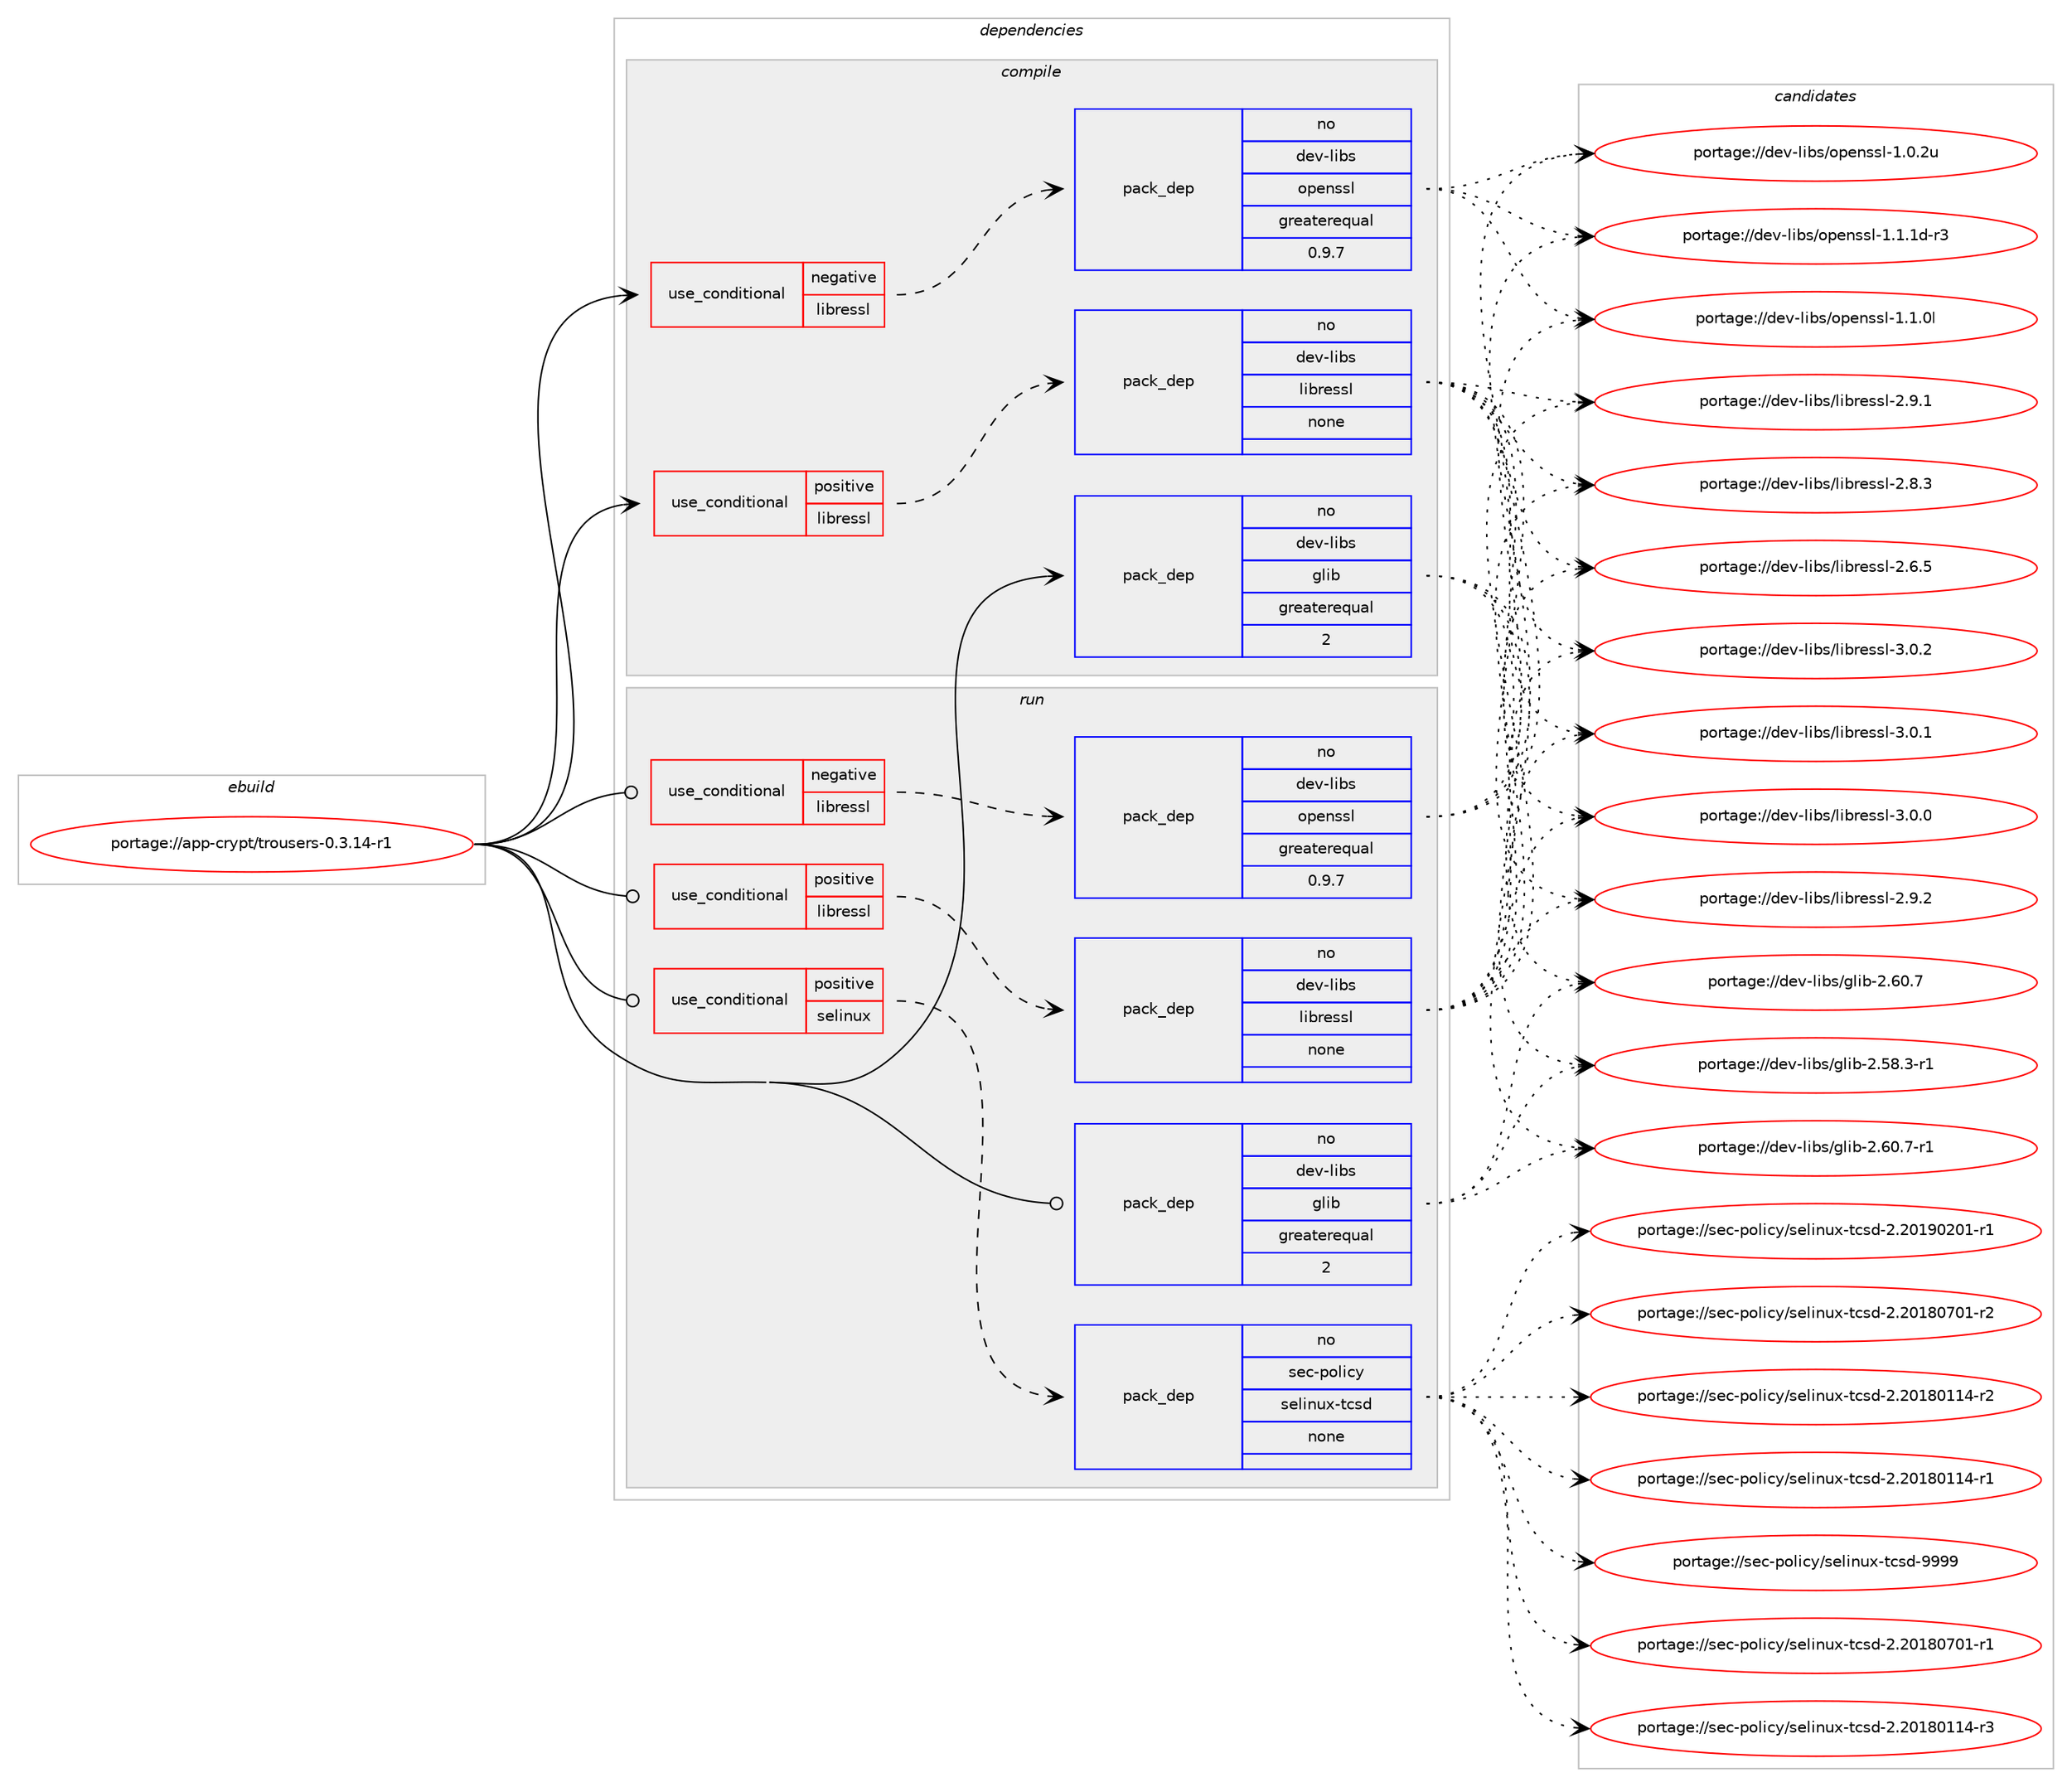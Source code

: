 digraph prolog {

# *************
# Graph options
# *************

newrank=true;
concentrate=true;
compound=true;
graph [rankdir=LR,fontname=Helvetica,fontsize=10,ranksep=1.5];#, ranksep=2.5, nodesep=0.2];
edge  [arrowhead=vee];
node  [fontname=Helvetica,fontsize=10];

# **********
# The ebuild
# **********

subgraph cluster_leftcol {
color=gray;
label=<<i>ebuild</i>>;
id [label="portage://app-crypt/trousers-0.3.14-r1", color=red, width=4, href="../app-crypt/trousers-0.3.14-r1.svg"];
}

# ****************
# The dependencies
# ****************

subgraph cluster_midcol {
color=gray;
label=<<i>dependencies</i>>;
subgraph cluster_compile {
fillcolor="#eeeeee";
style=filled;
label=<<i>compile</i>>;
subgraph cond151076 {
dependency641257 [label=<<TABLE BORDER="0" CELLBORDER="1" CELLSPACING="0" CELLPADDING="4"><TR><TD ROWSPAN="3" CELLPADDING="10">use_conditional</TD></TR><TR><TD>negative</TD></TR><TR><TD>libressl</TD></TR></TABLE>>, shape=none, color=red];
subgraph pack481665 {
dependency641258 [label=<<TABLE BORDER="0" CELLBORDER="1" CELLSPACING="0" CELLPADDING="4" WIDTH="220"><TR><TD ROWSPAN="6" CELLPADDING="30">pack_dep</TD></TR><TR><TD WIDTH="110">no</TD></TR><TR><TD>dev-libs</TD></TR><TR><TD>openssl</TD></TR><TR><TD>greaterequal</TD></TR><TR><TD>0.9.7</TD></TR></TABLE>>, shape=none, color=blue];
}
dependency641257:e -> dependency641258:w [weight=20,style="dashed",arrowhead="vee"];
}
id:e -> dependency641257:w [weight=20,style="solid",arrowhead="vee"];
subgraph cond151077 {
dependency641259 [label=<<TABLE BORDER="0" CELLBORDER="1" CELLSPACING="0" CELLPADDING="4"><TR><TD ROWSPAN="3" CELLPADDING="10">use_conditional</TD></TR><TR><TD>positive</TD></TR><TR><TD>libressl</TD></TR></TABLE>>, shape=none, color=red];
subgraph pack481666 {
dependency641260 [label=<<TABLE BORDER="0" CELLBORDER="1" CELLSPACING="0" CELLPADDING="4" WIDTH="220"><TR><TD ROWSPAN="6" CELLPADDING="30">pack_dep</TD></TR><TR><TD WIDTH="110">no</TD></TR><TR><TD>dev-libs</TD></TR><TR><TD>libressl</TD></TR><TR><TD>none</TD></TR><TR><TD></TD></TR></TABLE>>, shape=none, color=blue];
}
dependency641259:e -> dependency641260:w [weight=20,style="dashed",arrowhead="vee"];
}
id:e -> dependency641259:w [weight=20,style="solid",arrowhead="vee"];
subgraph pack481667 {
dependency641261 [label=<<TABLE BORDER="0" CELLBORDER="1" CELLSPACING="0" CELLPADDING="4" WIDTH="220"><TR><TD ROWSPAN="6" CELLPADDING="30">pack_dep</TD></TR><TR><TD WIDTH="110">no</TD></TR><TR><TD>dev-libs</TD></TR><TR><TD>glib</TD></TR><TR><TD>greaterequal</TD></TR><TR><TD>2</TD></TR></TABLE>>, shape=none, color=blue];
}
id:e -> dependency641261:w [weight=20,style="solid",arrowhead="vee"];
}
subgraph cluster_compileandrun {
fillcolor="#eeeeee";
style=filled;
label=<<i>compile and run</i>>;
}
subgraph cluster_run {
fillcolor="#eeeeee";
style=filled;
label=<<i>run</i>>;
subgraph cond151078 {
dependency641262 [label=<<TABLE BORDER="0" CELLBORDER="1" CELLSPACING="0" CELLPADDING="4"><TR><TD ROWSPAN="3" CELLPADDING="10">use_conditional</TD></TR><TR><TD>negative</TD></TR><TR><TD>libressl</TD></TR></TABLE>>, shape=none, color=red];
subgraph pack481668 {
dependency641263 [label=<<TABLE BORDER="0" CELLBORDER="1" CELLSPACING="0" CELLPADDING="4" WIDTH="220"><TR><TD ROWSPAN="6" CELLPADDING="30">pack_dep</TD></TR><TR><TD WIDTH="110">no</TD></TR><TR><TD>dev-libs</TD></TR><TR><TD>openssl</TD></TR><TR><TD>greaterequal</TD></TR><TR><TD>0.9.7</TD></TR></TABLE>>, shape=none, color=blue];
}
dependency641262:e -> dependency641263:w [weight=20,style="dashed",arrowhead="vee"];
}
id:e -> dependency641262:w [weight=20,style="solid",arrowhead="odot"];
subgraph cond151079 {
dependency641264 [label=<<TABLE BORDER="0" CELLBORDER="1" CELLSPACING="0" CELLPADDING="4"><TR><TD ROWSPAN="3" CELLPADDING="10">use_conditional</TD></TR><TR><TD>positive</TD></TR><TR><TD>libressl</TD></TR></TABLE>>, shape=none, color=red];
subgraph pack481669 {
dependency641265 [label=<<TABLE BORDER="0" CELLBORDER="1" CELLSPACING="0" CELLPADDING="4" WIDTH="220"><TR><TD ROWSPAN="6" CELLPADDING="30">pack_dep</TD></TR><TR><TD WIDTH="110">no</TD></TR><TR><TD>dev-libs</TD></TR><TR><TD>libressl</TD></TR><TR><TD>none</TD></TR><TR><TD></TD></TR></TABLE>>, shape=none, color=blue];
}
dependency641264:e -> dependency641265:w [weight=20,style="dashed",arrowhead="vee"];
}
id:e -> dependency641264:w [weight=20,style="solid",arrowhead="odot"];
subgraph cond151080 {
dependency641266 [label=<<TABLE BORDER="0" CELLBORDER="1" CELLSPACING="0" CELLPADDING="4"><TR><TD ROWSPAN="3" CELLPADDING="10">use_conditional</TD></TR><TR><TD>positive</TD></TR><TR><TD>selinux</TD></TR></TABLE>>, shape=none, color=red];
subgraph pack481670 {
dependency641267 [label=<<TABLE BORDER="0" CELLBORDER="1" CELLSPACING="0" CELLPADDING="4" WIDTH="220"><TR><TD ROWSPAN="6" CELLPADDING="30">pack_dep</TD></TR><TR><TD WIDTH="110">no</TD></TR><TR><TD>sec-policy</TD></TR><TR><TD>selinux-tcsd</TD></TR><TR><TD>none</TD></TR><TR><TD></TD></TR></TABLE>>, shape=none, color=blue];
}
dependency641266:e -> dependency641267:w [weight=20,style="dashed",arrowhead="vee"];
}
id:e -> dependency641266:w [weight=20,style="solid",arrowhead="odot"];
subgraph pack481671 {
dependency641268 [label=<<TABLE BORDER="0" CELLBORDER="1" CELLSPACING="0" CELLPADDING="4" WIDTH="220"><TR><TD ROWSPAN="6" CELLPADDING="30">pack_dep</TD></TR><TR><TD WIDTH="110">no</TD></TR><TR><TD>dev-libs</TD></TR><TR><TD>glib</TD></TR><TR><TD>greaterequal</TD></TR><TR><TD>2</TD></TR></TABLE>>, shape=none, color=blue];
}
id:e -> dependency641268:w [weight=20,style="solid",arrowhead="odot"];
}
}

# **************
# The candidates
# **************

subgraph cluster_choices {
rank=same;
color=gray;
label=<<i>candidates</i>>;

subgraph choice481665 {
color=black;
nodesep=1;
choice1001011184510810598115471111121011101151151084549464946491004511451 [label="portage://dev-libs/openssl-1.1.1d-r3", color=red, width=4,href="../dev-libs/openssl-1.1.1d-r3.svg"];
choice100101118451081059811547111112101110115115108454946494648108 [label="portage://dev-libs/openssl-1.1.0l", color=red, width=4,href="../dev-libs/openssl-1.1.0l.svg"];
choice100101118451081059811547111112101110115115108454946484650117 [label="portage://dev-libs/openssl-1.0.2u", color=red, width=4,href="../dev-libs/openssl-1.0.2u.svg"];
dependency641258:e -> choice1001011184510810598115471111121011101151151084549464946491004511451:w [style=dotted,weight="100"];
dependency641258:e -> choice100101118451081059811547111112101110115115108454946494648108:w [style=dotted,weight="100"];
dependency641258:e -> choice100101118451081059811547111112101110115115108454946484650117:w [style=dotted,weight="100"];
}
subgraph choice481666 {
color=black;
nodesep=1;
choice10010111845108105981154710810598114101115115108455146484650 [label="portage://dev-libs/libressl-3.0.2", color=red, width=4,href="../dev-libs/libressl-3.0.2.svg"];
choice10010111845108105981154710810598114101115115108455146484649 [label="portage://dev-libs/libressl-3.0.1", color=red, width=4,href="../dev-libs/libressl-3.0.1.svg"];
choice10010111845108105981154710810598114101115115108455146484648 [label="portage://dev-libs/libressl-3.0.0", color=red, width=4,href="../dev-libs/libressl-3.0.0.svg"];
choice10010111845108105981154710810598114101115115108455046574650 [label="portage://dev-libs/libressl-2.9.2", color=red, width=4,href="../dev-libs/libressl-2.9.2.svg"];
choice10010111845108105981154710810598114101115115108455046574649 [label="portage://dev-libs/libressl-2.9.1", color=red, width=4,href="../dev-libs/libressl-2.9.1.svg"];
choice10010111845108105981154710810598114101115115108455046564651 [label="portage://dev-libs/libressl-2.8.3", color=red, width=4,href="../dev-libs/libressl-2.8.3.svg"];
choice10010111845108105981154710810598114101115115108455046544653 [label="portage://dev-libs/libressl-2.6.5", color=red, width=4,href="../dev-libs/libressl-2.6.5.svg"];
dependency641260:e -> choice10010111845108105981154710810598114101115115108455146484650:w [style=dotted,weight="100"];
dependency641260:e -> choice10010111845108105981154710810598114101115115108455146484649:w [style=dotted,weight="100"];
dependency641260:e -> choice10010111845108105981154710810598114101115115108455146484648:w [style=dotted,weight="100"];
dependency641260:e -> choice10010111845108105981154710810598114101115115108455046574650:w [style=dotted,weight="100"];
dependency641260:e -> choice10010111845108105981154710810598114101115115108455046574649:w [style=dotted,weight="100"];
dependency641260:e -> choice10010111845108105981154710810598114101115115108455046564651:w [style=dotted,weight="100"];
dependency641260:e -> choice10010111845108105981154710810598114101115115108455046544653:w [style=dotted,weight="100"];
}
subgraph choice481667 {
color=black;
nodesep=1;
choice10010111845108105981154710310810598455046544846554511449 [label="portage://dev-libs/glib-2.60.7-r1", color=red, width=4,href="../dev-libs/glib-2.60.7-r1.svg"];
choice1001011184510810598115471031081059845504654484655 [label="portage://dev-libs/glib-2.60.7", color=red, width=4,href="../dev-libs/glib-2.60.7.svg"];
choice10010111845108105981154710310810598455046535646514511449 [label="portage://dev-libs/glib-2.58.3-r1", color=red, width=4,href="../dev-libs/glib-2.58.3-r1.svg"];
dependency641261:e -> choice10010111845108105981154710310810598455046544846554511449:w [style=dotted,weight="100"];
dependency641261:e -> choice1001011184510810598115471031081059845504654484655:w [style=dotted,weight="100"];
dependency641261:e -> choice10010111845108105981154710310810598455046535646514511449:w [style=dotted,weight="100"];
}
subgraph choice481668 {
color=black;
nodesep=1;
choice1001011184510810598115471111121011101151151084549464946491004511451 [label="portage://dev-libs/openssl-1.1.1d-r3", color=red, width=4,href="../dev-libs/openssl-1.1.1d-r3.svg"];
choice100101118451081059811547111112101110115115108454946494648108 [label="portage://dev-libs/openssl-1.1.0l", color=red, width=4,href="../dev-libs/openssl-1.1.0l.svg"];
choice100101118451081059811547111112101110115115108454946484650117 [label="portage://dev-libs/openssl-1.0.2u", color=red, width=4,href="../dev-libs/openssl-1.0.2u.svg"];
dependency641263:e -> choice1001011184510810598115471111121011101151151084549464946491004511451:w [style=dotted,weight="100"];
dependency641263:e -> choice100101118451081059811547111112101110115115108454946494648108:w [style=dotted,weight="100"];
dependency641263:e -> choice100101118451081059811547111112101110115115108454946484650117:w [style=dotted,weight="100"];
}
subgraph choice481669 {
color=black;
nodesep=1;
choice10010111845108105981154710810598114101115115108455146484650 [label="portage://dev-libs/libressl-3.0.2", color=red, width=4,href="../dev-libs/libressl-3.0.2.svg"];
choice10010111845108105981154710810598114101115115108455146484649 [label="portage://dev-libs/libressl-3.0.1", color=red, width=4,href="../dev-libs/libressl-3.0.1.svg"];
choice10010111845108105981154710810598114101115115108455146484648 [label="portage://dev-libs/libressl-3.0.0", color=red, width=4,href="../dev-libs/libressl-3.0.0.svg"];
choice10010111845108105981154710810598114101115115108455046574650 [label="portage://dev-libs/libressl-2.9.2", color=red, width=4,href="../dev-libs/libressl-2.9.2.svg"];
choice10010111845108105981154710810598114101115115108455046574649 [label="portage://dev-libs/libressl-2.9.1", color=red, width=4,href="../dev-libs/libressl-2.9.1.svg"];
choice10010111845108105981154710810598114101115115108455046564651 [label="portage://dev-libs/libressl-2.8.3", color=red, width=4,href="../dev-libs/libressl-2.8.3.svg"];
choice10010111845108105981154710810598114101115115108455046544653 [label="portage://dev-libs/libressl-2.6.5", color=red, width=4,href="../dev-libs/libressl-2.6.5.svg"];
dependency641265:e -> choice10010111845108105981154710810598114101115115108455146484650:w [style=dotted,weight="100"];
dependency641265:e -> choice10010111845108105981154710810598114101115115108455146484649:w [style=dotted,weight="100"];
dependency641265:e -> choice10010111845108105981154710810598114101115115108455146484648:w [style=dotted,weight="100"];
dependency641265:e -> choice10010111845108105981154710810598114101115115108455046574650:w [style=dotted,weight="100"];
dependency641265:e -> choice10010111845108105981154710810598114101115115108455046574649:w [style=dotted,weight="100"];
dependency641265:e -> choice10010111845108105981154710810598114101115115108455046564651:w [style=dotted,weight="100"];
dependency641265:e -> choice10010111845108105981154710810598114101115115108455046544653:w [style=dotted,weight="100"];
}
subgraph choice481670 {
color=black;
nodesep=1;
choice1151019945112111108105991214711510110810511011712045116991151004557575757 [label="portage://sec-policy/selinux-tcsd-9999", color=red, width=4,href="../sec-policy/selinux-tcsd-9999.svg"];
choice11510199451121111081059912147115101108105110117120451169911510045504650484957485048494511449 [label="portage://sec-policy/selinux-tcsd-2.20190201-r1", color=red, width=4,href="../sec-policy/selinux-tcsd-2.20190201-r1.svg"];
choice11510199451121111081059912147115101108105110117120451169911510045504650484956485548494511450 [label="portage://sec-policy/selinux-tcsd-2.20180701-r2", color=red, width=4,href="../sec-policy/selinux-tcsd-2.20180701-r2.svg"];
choice11510199451121111081059912147115101108105110117120451169911510045504650484956485548494511449 [label="portage://sec-policy/selinux-tcsd-2.20180701-r1", color=red, width=4,href="../sec-policy/selinux-tcsd-2.20180701-r1.svg"];
choice11510199451121111081059912147115101108105110117120451169911510045504650484956484949524511451 [label="portage://sec-policy/selinux-tcsd-2.20180114-r3", color=red, width=4,href="../sec-policy/selinux-tcsd-2.20180114-r3.svg"];
choice11510199451121111081059912147115101108105110117120451169911510045504650484956484949524511450 [label="portage://sec-policy/selinux-tcsd-2.20180114-r2", color=red, width=4,href="../sec-policy/selinux-tcsd-2.20180114-r2.svg"];
choice11510199451121111081059912147115101108105110117120451169911510045504650484956484949524511449 [label="portage://sec-policy/selinux-tcsd-2.20180114-r1", color=red, width=4,href="../sec-policy/selinux-tcsd-2.20180114-r1.svg"];
dependency641267:e -> choice1151019945112111108105991214711510110810511011712045116991151004557575757:w [style=dotted,weight="100"];
dependency641267:e -> choice11510199451121111081059912147115101108105110117120451169911510045504650484957485048494511449:w [style=dotted,weight="100"];
dependency641267:e -> choice11510199451121111081059912147115101108105110117120451169911510045504650484956485548494511450:w [style=dotted,weight="100"];
dependency641267:e -> choice11510199451121111081059912147115101108105110117120451169911510045504650484956485548494511449:w [style=dotted,weight="100"];
dependency641267:e -> choice11510199451121111081059912147115101108105110117120451169911510045504650484956484949524511451:w [style=dotted,weight="100"];
dependency641267:e -> choice11510199451121111081059912147115101108105110117120451169911510045504650484956484949524511450:w [style=dotted,weight="100"];
dependency641267:e -> choice11510199451121111081059912147115101108105110117120451169911510045504650484956484949524511449:w [style=dotted,weight="100"];
}
subgraph choice481671 {
color=black;
nodesep=1;
choice10010111845108105981154710310810598455046544846554511449 [label="portage://dev-libs/glib-2.60.7-r1", color=red, width=4,href="../dev-libs/glib-2.60.7-r1.svg"];
choice1001011184510810598115471031081059845504654484655 [label="portage://dev-libs/glib-2.60.7", color=red, width=4,href="../dev-libs/glib-2.60.7.svg"];
choice10010111845108105981154710310810598455046535646514511449 [label="portage://dev-libs/glib-2.58.3-r1", color=red, width=4,href="../dev-libs/glib-2.58.3-r1.svg"];
dependency641268:e -> choice10010111845108105981154710310810598455046544846554511449:w [style=dotted,weight="100"];
dependency641268:e -> choice1001011184510810598115471031081059845504654484655:w [style=dotted,weight="100"];
dependency641268:e -> choice10010111845108105981154710310810598455046535646514511449:w [style=dotted,weight="100"];
}
}

}
